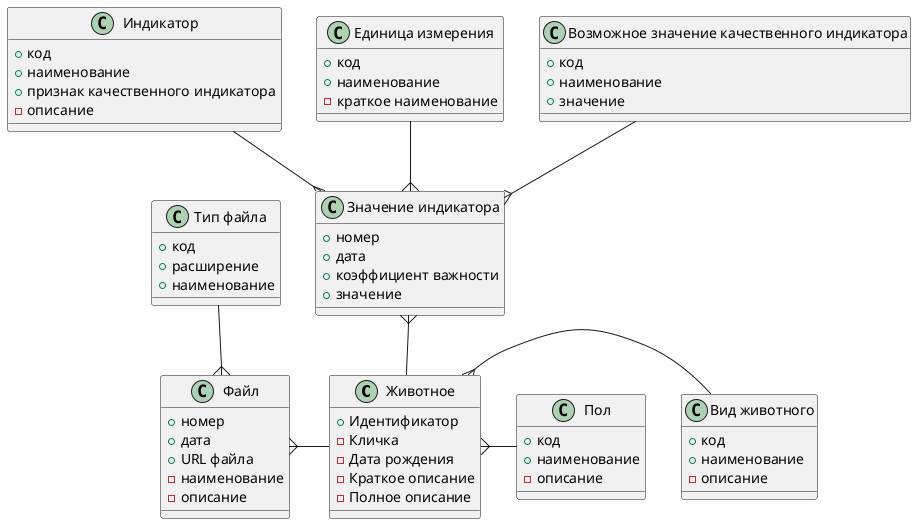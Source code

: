 @startuml

Животное -up-{ "Значение индикатора"
Индикатор --{ "Значение индикатора"
"Единица измерения" --{ "Значение индикатора"
"Возможное значение качественного индикатора" --{ "Значение индикатора"
"Вид животного" -l-{ Животное
Пол -l-{ Животное
Животное -l-{ Файл
"Тип файла" --{ Файл

class Животное {
    +Идентификатор
    -Кличка
    -Дата рождения
    -Краткое описание
    -Полное описание
}

class "Вид животного" {
    +код
    +наименование
    -описание
}

class "Пол" {
    +код
    +наименование
    -описание
}

class "Файл" {
    +номер
    +дата
    +URL файла
    -наименование
    -описание
}

class "Тип файла" {
    +код
    +расширение
    +наименование
}

class "Индикатор" {
    +код
    +наименование
    +признак качественного индикатора
    -описание
}

class "Единица измерения" {
    +код
    +наименование
    -краткое наименование
}

class "Возможное значение качественного индикатора" {
    +код
    +наименование
    +значение
}

class "Значение индикатора" {
    +номер
    +дата
    +коэффициент важности
    +значение
}

@enduml
